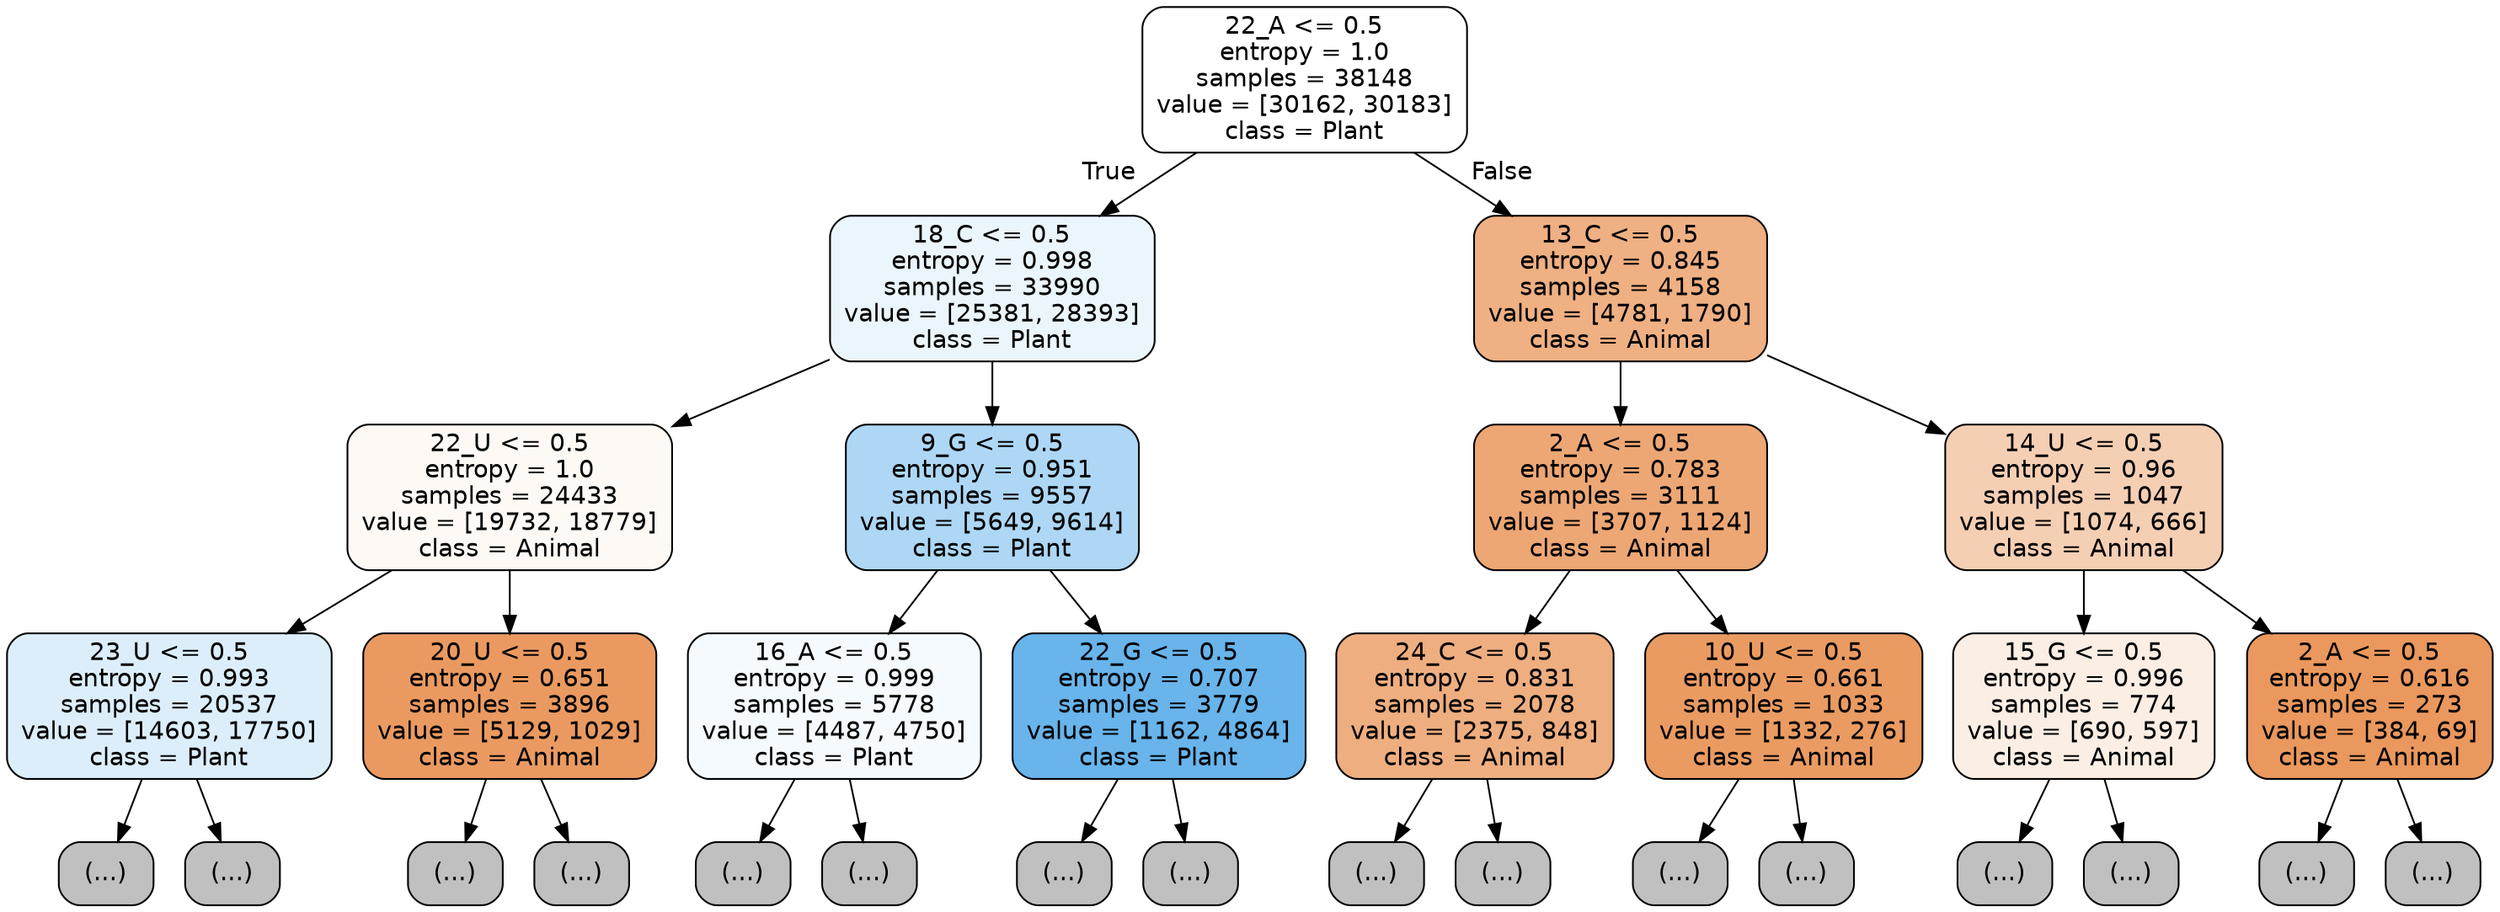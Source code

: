 digraph Tree {
node [shape=box, style="filled, rounded", color="black", fontname="helvetica"] ;
edge [fontname="helvetica"] ;
0 [label="22_A <= 0.5\nentropy = 1.0\nsamples = 38148\nvalue = [30162, 30183]\nclass = Plant", fillcolor="#ffffff"] ;
1 [label="18_C <= 0.5\nentropy = 0.998\nsamples = 33990\nvalue = [25381, 28393]\nclass = Plant", fillcolor="#eaf5fc"] ;
0 -> 1 [labeldistance=2.5, labelangle=45, headlabel="True"] ;
2 [label="22_U <= 0.5\nentropy = 1.0\nsamples = 24433\nvalue = [19732, 18779]\nclass = Animal", fillcolor="#fef9f5"] ;
1 -> 2 ;
3 [label="23_U <= 0.5\nentropy = 0.993\nsamples = 20537\nvalue = [14603, 17750]\nclass = Plant", fillcolor="#dceefa"] ;
2 -> 3 ;
4 [label="(...)", fillcolor="#C0C0C0"] ;
3 -> 4 ;
9347 [label="(...)", fillcolor="#C0C0C0"] ;
3 -> 9347 ;
9668 [label="20_U <= 0.5\nentropy = 0.651\nsamples = 3896\nvalue = [5129, 1029]\nclass = Animal", fillcolor="#ea9a61"] ;
2 -> 9668 ;
9669 [label="(...)", fillcolor="#C0C0C0"] ;
9668 -> 9669 ;
10790 [label="(...)", fillcolor="#C0C0C0"] ;
9668 -> 10790 ;
11127 [label="9_G <= 0.5\nentropy = 0.951\nsamples = 9557\nvalue = [5649, 9614]\nclass = Plant", fillcolor="#add7f4"] ;
1 -> 11127 ;
11128 [label="16_A <= 0.5\nentropy = 0.999\nsamples = 5778\nvalue = [4487, 4750]\nclass = Plant", fillcolor="#f4fafe"] ;
11127 -> 11128 ;
11129 [label="(...)", fillcolor="#C0C0C0"] ;
11128 -> 11129 ;
13070 [label="(...)", fillcolor="#C0C0C0"] ;
11128 -> 13070 ;
13663 [label="22_G <= 0.5\nentropy = 0.707\nsamples = 3779\nvalue = [1162, 4864]\nclass = Plant", fillcolor="#68b4eb"] ;
11127 -> 13663 ;
13664 [label="(...)", fillcolor="#C0C0C0"] ;
13663 -> 13664 ;
14411 [label="(...)", fillcolor="#C0C0C0"] ;
13663 -> 14411 ;
14512 [label="13_C <= 0.5\nentropy = 0.845\nsamples = 4158\nvalue = [4781, 1790]\nclass = Animal", fillcolor="#efb083"] ;
0 -> 14512 [labeldistance=2.5, labelangle=-45, headlabel="False"] ;
14513 [label="2_A <= 0.5\nentropy = 0.783\nsamples = 3111\nvalue = [3707, 1124]\nclass = Animal", fillcolor="#eda775"] ;
14512 -> 14513 ;
14514 [label="24_C <= 0.5\nentropy = 0.831\nsamples = 2078\nvalue = [2375, 848]\nclass = Animal", fillcolor="#eeae80"] ;
14513 -> 14514 ;
14515 [label="(...)", fillcolor="#C0C0C0"] ;
14514 -> 14515 ;
15550 [label="(...)", fillcolor="#C0C0C0"] ;
14514 -> 15550 ;
15607 [label="10_U <= 0.5\nentropy = 0.661\nsamples = 1033\nvalue = [1332, 276]\nclass = Animal", fillcolor="#ea9b62"] ;
14513 -> 15607 ;
15608 [label="(...)", fillcolor="#C0C0C0"] ;
15607 -> 15608 ;
15927 [label="(...)", fillcolor="#C0C0C0"] ;
15607 -> 15927 ;
16024 [label="14_U <= 0.5\nentropy = 0.96\nsamples = 1047\nvalue = [1074, 666]\nclass = Animal", fillcolor="#f5cfb4"] ;
14512 -> 16024 ;
16025 [label="15_G <= 0.5\nentropy = 0.996\nsamples = 774\nvalue = [690, 597]\nclass = Animal", fillcolor="#fbeee4"] ;
16024 -> 16025 ;
16026 [label="(...)", fillcolor="#C0C0C0"] ;
16025 -> 16026 ;
16239 [label="(...)", fillcolor="#C0C0C0"] ;
16025 -> 16239 ;
16320 [label="2_A <= 0.5\nentropy = 0.616\nsamples = 273\nvalue = [384, 69]\nclass = Animal", fillcolor="#ea985d"] ;
16024 -> 16320 ;
16321 [label="(...)", fillcolor="#C0C0C0"] ;
16320 -> 16321 ;
16408 [label="(...)", fillcolor="#C0C0C0"] ;
16320 -> 16408 ;
}